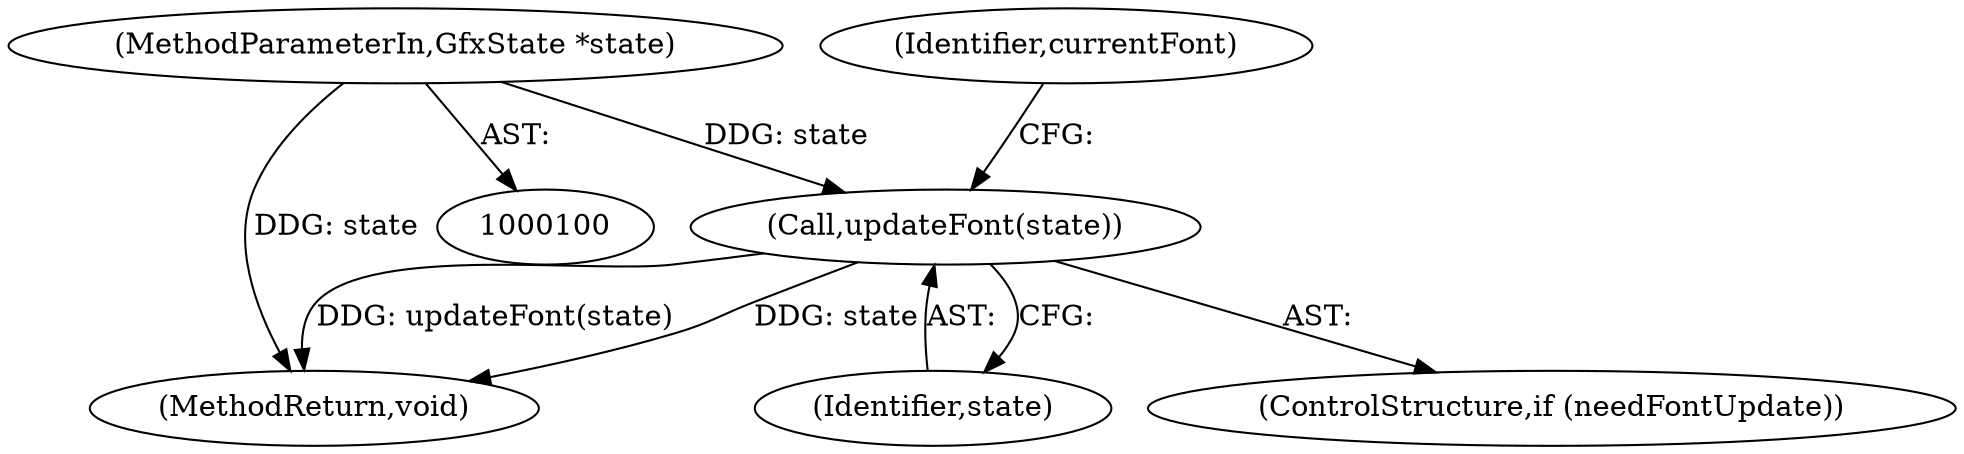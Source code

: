 digraph "0_poppler_7b2d314a61fd0e12f47c62996cb49ec0d1ba747a_0@API" {
"1000110" [label="(Call,updateFont(state))"];
"1000101" [label="(MethodParameterIn,GfxState *state)"];
"1000111" [label="(Identifier,state)"];
"1000114" [label="(Identifier,currentFont)"];
"1000110" [label="(Call,updateFont(state))"];
"1000128" [label="(MethodReturn,void)"];
"1000101" [label="(MethodParameterIn,GfxState *state)"];
"1000108" [label="(ControlStructure,if (needFontUpdate))"];
"1000110" -> "1000108"  [label="AST: "];
"1000110" -> "1000111"  [label="CFG: "];
"1000111" -> "1000110"  [label="AST: "];
"1000114" -> "1000110"  [label="CFG: "];
"1000110" -> "1000128"  [label="DDG: updateFont(state)"];
"1000110" -> "1000128"  [label="DDG: state"];
"1000101" -> "1000110"  [label="DDG: state"];
"1000101" -> "1000100"  [label="AST: "];
"1000101" -> "1000128"  [label="DDG: state"];
}
